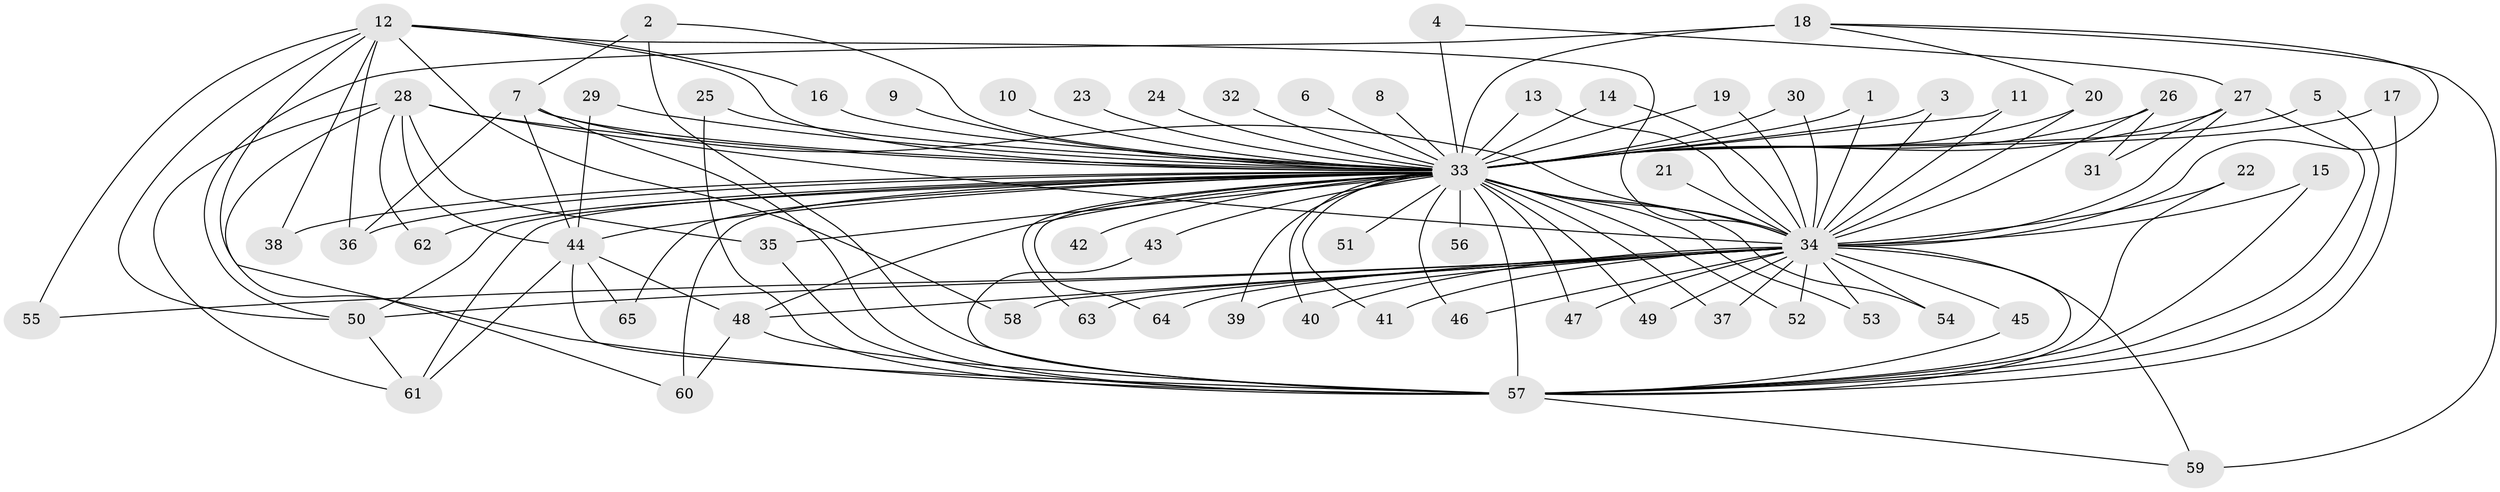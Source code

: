 // original degree distribution, {21: 0.015503875968992248, 34: 0.007751937984496124, 36: 0.007751937984496124, 27: 0.007751937984496124, 28: 0.007751937984496124, 26: 0.007751937984496124, 17: 0.015503875968992248, 19: 0.007751937984496124, 3: 0.17054263565891473, 4: 0.07751937984496124, 2: 0.5968992248062015, 7: 0.015503875968992248, 5: 0.031007751937984496, 6: 0.023255813953488372, 8: 0.007751937984496124}
// Generated by graph-tools (version 1.1) at 2025/49/03/09/25 03:49:42]
// undirected, 65 vertices, 133 edges
graph export_dot {
graph [start="1"]
  node [color=gray90,style=filled];
  1;
  2;
  3;
  4;
  5;
  6;
  7;
  8;
  9;
  10;
  11;
  12;
  13;
  14;
  15;
  16;
  17;
  18;
  19;
  20;
  21;
  22;
  23;
  24;
  25;
  26;
  27;
  28;
  29;
  30;
  31;
  32;
  33;
  34;
  35;
  36;
  37;
  38;
  39;
  40;
  41;
  42;
  43;
  44;
  45;
  46;
  47;
  48;
  49;
  50;
  51;
  52;
  53;
  54;
  55;
  56;
  57;
  58;
  59;
  60;
  61;
  62;
  63;
  64;
  65;
  1 -- 33 [weight=1.0];
  1 -- 34 [weight=1.0];
  2 -- 7 [weight=1.0];
  2 -- 33 [weight=1.0];
  2 -- 57 [weight=1.0];
  3 -- 33 [weight=1.0];
  3 -- 34 [weight=1.0];
  4 -- 27 [weight=1.0];
  4 -- 33 [weight=2.0];
  5 -- 33 [weight=2.0];
  5 -- 57 [weight=1.0];
  6 -- 33 [weight=2.0];
  7 -- 33 [weight=2.0];
  7 -- 34 [weight=2.0];
  7 -- 36 [weight=1.0];
  7 -- 44 [weight=1.0];
  7 -- 57 [weight=1.0];
  8 -- 33 [weight=2.0];
  9 -- 33 [weight=2.0];
  10 -- 33 [weight=2.0];
  11 -- 33 [weight=1.0];
  11 -- 34 [weight=1.0];
  12 -- 16 [weight=1.0];
  12 -- 33 [weight=1.0];
  12 -- 34 [weight=2.0];
  12 -- 36 [weight=1.0];
  12 -- 38 [weight=1.0];
  12 -- 50 [weight=1.0];
  12 -- 55 [weight=1.0];
  12 -- 57 [weight=1.0];
  12 -- 58 [weight=1.0];
  13 -- 33 [weight=1.0];
  13 -- 34 [weight=2.0];
  14 -- 33 [weight=1.0];
  14 -- 34 [weight=1.0];
  15 -- 34 [weight=1.0];
  15 -- 57 [weight=1.0];
  16 -- 33 [weight=1.0];
  17 -- 33 [weight=2.0];
  17 -- 57 [weight=1.0];
  18 -- 20 [weight=1.0];
  18 -- 33 [weight=2.0];
  18 -- 34 [weight=1.0];
  18 -- 50 [weight=1.0];
  18 -- 59 [weight=1.0];
  19 -- 33 [weight=1.0];
  19 -- 34 [weight=1.0];
  20 -- 33 [weight=2.0];
  20 -- 34 [weight=2.0];
  21 -- 34 [weight=1.0];
  22 -- 34 [weight=1.0];
  22 -- 57 [weight=1.0];
  23 -- 33 [weight=2.0];
  24 -- 33 [weight=2.0];
  25 -- 33 [weight=1.0];
  25 -- 57 [weight=1.0];
  26 -- 31 [weight=1.0];
  26 -- 33 [weight=3.0];
  26 -- 34 [weight=1.0];
  27 -- 31 [weight=1.0];
  27 -- 33 [weight=2.0];
  27 -- 34 [weight=1.0];
  27 -- 57 [weight=1.0];
  28 -- 33 [weight=1.0];
  28 -- 34 [weight=4.0];
  28 -- 35 [weight=1.0];
  28 -- 44 [weight=1.0];
  28 -- 60 [weight=1.0];
  28 -- 61 [weight=1.0];
  28 -- 62 [weight=1.0];
  29 -- 33 [weight=1.0];
  29 -- 44 [weight=1.0];
  30 -- 33 [weight=1.0];
  30 -- 34 [weight=1.0];
  32 -- 33 [weight=2.0];
  33 -- 34 [weight=14.0];
  33 -- 35 [weight=1.0];
  33 -- 36 [weight=1.0];
  33 -- 37 [weight=1.0];
  33 -- 38 [weight=1.0];
  33 -- 39 [weight=1.0];
  33 -- 40 [weight=1.0];
  33 -- 41 [weight=1.0];
  33 -- 42 [weight=1.0];
  33 -- 43 [weight=1.0];
  33 -- 44 [weight=2.0];
  33 -- 46 [weight=1.0];
  33 -- 47 [weight=1.0];
  33 -- 48 [weight=2.0];
  33 -- 49 [weight=1.0];
  33 -- 50 [weight=1.0];
  33 -- 51 [weight=2.0];
  33 -- 52 [weight=1.0];
  33 -- 53 [weight=3.0];
  33 -- 54 [weight=2.0];
  33 -- 56 [weight=2.0];
  33 -- 57 [weight=8.0];
  33 -- 60 [weight=1.0];
  33 -- 61 [weight=2.0];
  33 -- 62 [weight=1.0];
  33 -- 63 [weight=1.0];
  33 -- 64 [weight=4.0];
  33 -- 65 [weight=1.0];
  34 -- 37 [weight=1.0];
  34 -- 39 [weight=1.0];
  34 -- 40 [weight=1.0];
  34 -- 41 [weight=1.0];
  34 -- 45 [weight=1.0];
  34 -- 46 [weight=1.0];
  34 -- 47 [weight=1.0];
  34 -- 48 [weight=2.0];
  34 -- 49 [weight=2.0];
  34 -- 50 [weight=2.0];
  34 -- 52 [weight=1.0];
  34 -- 53 [weight=1.0];
  34 -- 54 [weight=3.0];
  34 -- 55 [weight=1.0];
  34 -- 57 [weight=2.0];
  34 -- 58 [weight=1.0];
  34 -- 59 [weight=2.0];
  34 -- 63 [weight=1.0];
  34 -- 64 [weight=1.0];
  35 -- 57 [weight=2.0];
  43 -- 57 [weight=1.0];
  44 -- 48 [weight=2.0];
  44 -- 57 [weight=1.0];
  44 -- 61 [weight=1.0];
  44 -- 65 [weight=1.0];
  45 -- 57 [weight=1.0];
  48 -- 57 [weight=1.0];
  48 -- 60 [weight=1.0];
  50 -- 61 [weight=1.0];
  57 -- 59 [weight=1.0];
}
